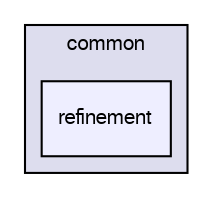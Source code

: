 digraph G {
  compound=true
  node [ fontsize=10, fontname="FreeSans"];
  edge [ labelfontsize=9, labelfontname="FreeSans"];
  subgraph clusterdir_cbb40b532500855a4d3fb2d96695f9bb {
    graph [ bgcolor="#ddddee", pencolor="black", label="common" fontname="FreeSans", fontsize=10, URL="dir_cbb40b532500855a4d3fb2d96695f9bb.html"]
  dir_41e506704032bf80257ceb44e9083c62 [shape=box, label="refinement", style="filled", fillcolor="#eeeeff", pencolor="black", URL="dir_41e506704032bf80257ceb44e9083c62.html"];
  }
}
